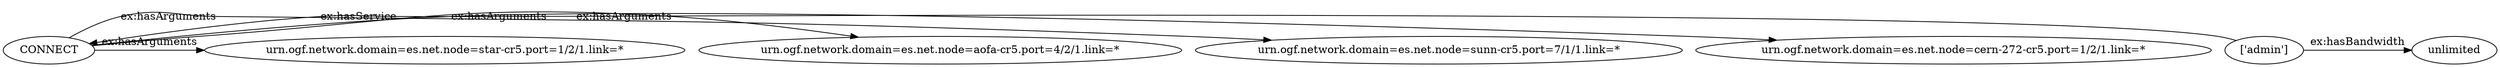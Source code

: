 // Rendered Intent
digraph {
	CONNECT [label=CONNECT]
	"urn.ogf.network.domain=es.net.node=star-cr5.port=1/2/1.link=*" [label="urn.ogf.network.domain=es.net.node=star-cr5.port=1/2/1.link=*"]
		CONNECT -> "urn.ogf.network.domain=es.net.node=star-cr5.port=1/2/1.link=*" [label="ex:hasArguments" constraint=false]
	"['admin']" [label="['admin']"]
	CONNECT [label=CONNECT]
		"['admin']" -> CONNECT [label="ex:hasService" constraint=false]
	CONNECT [label=CONNECT]
	"urn.ogf.network.domain=es.net.node=aofa-cr5.port=4/2/1.link=*" [label="urn.ogf.network.domain=es.net.node=aofa-cr5.port=4/2/1.link=*"]
		CONNECT -> "urn.ogf.network.domain=es.net.node=aofa-cr5.port=4/2/1.link=*" [label="ex:hasArguments" constraint=false]
	"['admin']" [label="['admin']"]
	unlimited [label=unlimited]
		"['admin']" -> unlimited [label="ex:hasBandwidth" constraint=false]
	CONNECT [label=CONNECT]
	"urn.ogf.network.domain=es.net.node=sunn-cr5.port=7/1/1.link=*" [label="urn.ogf.network.domain=es.net.node=sunn-cr5.port=7/1/1.link=*"]
		CONNECT -> "urn.ogf.network.domain=es.net.node=sunn-cr5.port=7/1/1.link=*" [label="ex:hasArguments" constraint=false]
	CONNECT [label=CONNECT]
	"urn.ogf.network.domain=es.net.node=cern-272-cr5.port=1/2/1.link=*" [label="urn.ogf.network.domain=es.net.node=cern-272-cr5.port=1/2/1.link=*"]
		CONNECT -> "urn.ogf.network.domain=es.net.node=cern-272-cr5.port=1/2/1.link=*" [label="ex:hasArguments" constraint=false]
}